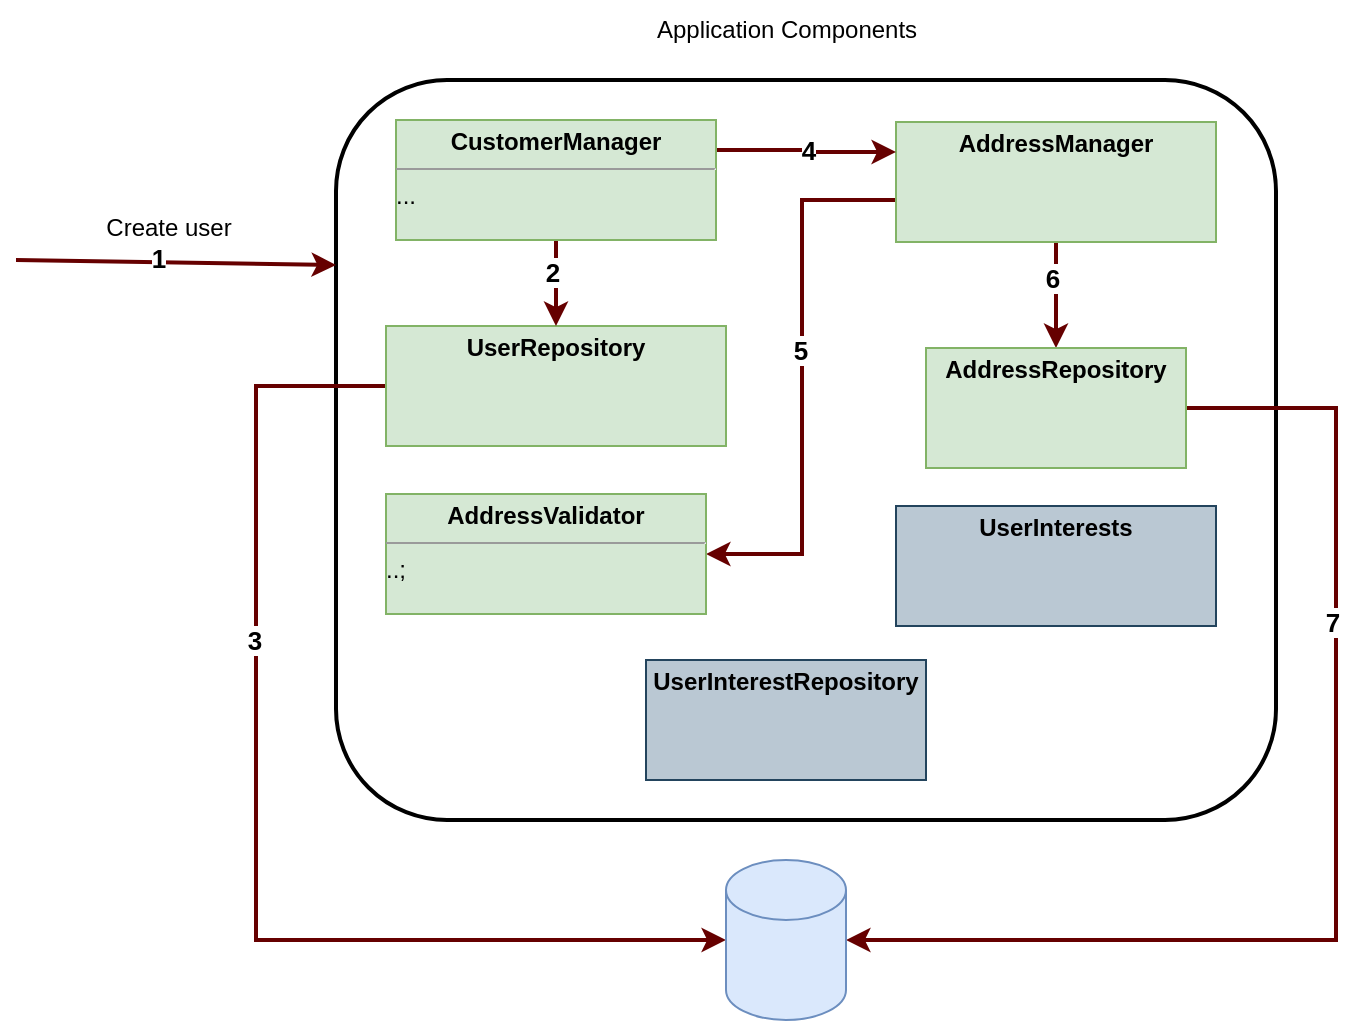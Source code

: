 <mxfile version="21.6.8" type="device">
  <diagram name="Page-1" id="4Bgoo3D6VYdwiwDV1hbo">
    <mxGraphModel dx="954" dy="619" grid="1" gridSize="10" guides="1" tooltips="1" connect="1" arrows="1" fold="1" page="1" pageScale="1" pageWidth="827" pageHeight="1169" math="0" shadow="0">
      <root>
        <mxCell id="0" />
        <mxCell id="1" parent="0" />
        <mxCell id="Cp0hF8P1XbObhAQc_Zf8-23" value="" style="rounded=1;whiteSpace=wrap;html=1;strokeWidth=2;" parent="1" vertex="1">
          <mxGeometry x="220" y="100" width="470" height="370" as="geometry" />
        </mxCell>
        <mxCell id="avfFTuaBObW6_8dbNeOo-6" style="edgeStyle=orthogonalEdgeStyle;rounded=0;orthogonalLoop=1;jettySize=auto;html=1;fontStyle=1;strokeWidth=2;strokeColor=#660000;fontSize=11;" edge="1" parent="1" source="Cp0hF8P1XbObhAQc_Zf8-28" target="Cp0hF8P1XbObhAQc_Zf8-37">
          <mxGeometry relative="1" as="geometry" />
        </mxCell>
        <mxCell id="avfFTuaBObW6_8dbNeOo-14" value="6" style="edgeLabel;html=1;align=center;verticalAlign=middle;resizable=0;points=[];fontSize=13;fontStyle=1" vertex="1" connectable="0" parent="avfFTuaBObW6_8dbNeOo-6">
          <mxGeometry x="-0.686" y="1" relative="1" as="geometry">
            <mxPoint x="-3" y="9" as="offset" />
          </mxGeometry>
        </mxCell>
        <mxCell id="avfFTuaBObW6_8dbNeOo-8" style="edgeStyle=orthogonalEdgeStyle;rounded=0;orthogonalLoop=1;jettySize=auto;html=1;entryX=1;entryY=0.5;entryDx=0;entryDy=0;fontStyle=1;strokeWidth=2;strokeColor=#660000;fontSize=11;" edge="1" parent="1" source="Cp0hF8P1XbObhAQc_Zf8-28" target="Cp0hF8P1XbObhAQc_Zf8-29">
          <mxGeometry relative="1" as="geometry">
            <Array as="points">
              <mxPoint x="453" y="160" />
              <mxPoint x="453" y="337" />
            </Array>
          </mxGeometry>
        </mxCell>
        <mxCell id="avfFTuaBObW6_8dbNeOo-16" value="5" style="edgeLabel;html=1;align=center;verticalAlign=middle;resizable=0;points=[];fontSize=13;fontStyle=1" vertex="1" connectable="0" parent="avfFTuaBObW6_8dbNeOo-8">
          <mxGeometry x="-0.102" y="1" relative="1" as="geometry">
            <mxPoint x="-2" as="offset" />
          </mxGeometry>
        </mxCell>
        <mxCell id="Cp0hF8P1XbObhAQc_Zf8-28" value="&lt;p style=&quot;margin:0px;margin-top:4px;text-align:center;&quot;&gt;&lt;b&gt;AddressManager&lt;/b&gt;&lt;/p&gt;" style="verticalAlign=top;align=left;overflow=fill;fontSize=12;fontFamily=Helvetica;html=1;whiteSpace=wrap;fillColor=#d5e8d4;strokeColor=#82b366;" parent="1" vertex="1">
          <mxGeometry x="500" y="121" width="160" height="60" as="geometry" />
        </mxCell>
        <mxCell id="Cp0hF8P1XbObhAQc_Zf8-29" value="&lt;p style=&quot;margin:0px;margin-top:4px;text-align:center;&quot;&gt;&lt;b&gt;AddressValidator&lt;/b&gt;&lt;/p&gt;&lt;hr size=&quot;1&quot;&gt;&lt;div style=&quot;height:2px;&quot;&gt;..;&lt;/div&gt;" style="verticalAlign=top;align=left;overflow=fill;fontSize=12;fontFamily=Helvetica;html=1;whiteSpace=wrap;fillColor=#d5e8d4;strokeColor=#82b366;" parent="1" vertex="1">
          <mxGeometry x="245" y="307" width="160" height="60" as="geometry" />
        </mxCell>
        <mxCell id="Cp0hF8P1XbObhAQc_Zf8-34" value="Application Components" style="text;html=1;align=center;verticalAlign=middle;resizable=0;points=[];autosize=1;strokeColor=none;fillColor=none;" parent="1" vertex="1">
          <mxGeometry x="370" y="60" width="150" height="30" as="geometry" />
        </mxCell>
        <mxCell id="avfFTuaBObW6_8dbNeOo-5" style="edgeStyle=orthogonalEdgeStyle;rounded=0;orthogonalLoop=1;jettySize=auto;html=1;fontStyle=1;strokeWidth=2;strokeColor=#660000;fontSize=11;" edge="1" parent="1" source="Cp0hF8P1XbObhAQc_Zf8-36" target="avfFTuaBObW6_8dbNeOo-3">
          <mxGeometry relative="1" as="geometry">
            <Array as="points">
              <mxPoint x="180" y="253" />
              <mxPoint x="180" y="530" />
            </Array>
          </mxGeometry>
        </mxCell>
        <mxCell id="avfFTuaBObW6_8dbNeOo-11" value="3" style="edgeLabel;html=1;align=center;verticalAlign=middle;resizable=0;points=[];fontSize=13;fontStyle=1" vertex="1" connectable="0" parent="avfFTuaBObW6_8dbNeOo-5">
          <mxGeometry x="-0.337" y="1" relative="1" as="geometry">
            <mxPoint x="-2" as="offset" />
          </mxGeometry>
        </mxCell>
        <mxCell id="Cp0hF8P1XbObhAQc_Zf8-36" value="&lt;p style=&quot;margin:0px;margin-top:4px;text-align:center;&quot;&gt;&lt;b&gt;UserRepository&lt;/b&gt;&lt;/p&gt;" style="verticalAlign=top;align=left;overflow=fill;fontSize=12;fontFamily=Helvetica;html=1;whiteSpace=wrap;fillColor=#d5e8d4;strokeColor=#82b366;" parent="1" vertex="1">
          <mxGeometry x="245" y="223" width="170" height="60" as="geometry" />
        </mxCell>
        <mxCell id="avfFTuaBObW6_8dbNeOo-7" style="edgeStyle=orthogonalEdgeStyle;rounded=0;orthogonalLoop=1;jettySize=auto;html=1;fontStyle=1;strokeWidth=2;strokeColor=#660000;fontSize=11;" edge="1" parent="1" source="Cp0hF8P1XbObhAQc_Zf8-37" target="avfFTuaBObW6_8dbNeOo-3">
          <mxGeometry relative="1" as="geometry">
            <Array as="points">
              <mxPoint x="720" y="264" />
              <mxPoint x="720" y="530" />
            </Array>
          </mxGeometry>
        </mxCell>
        <mxCell id="avfFTuaBObW6_8dbNeOo-15" value="7" style="edgeLabel;html=1;align=center;verticalAlign=middle;resizable=0;points=[];fontSize=13;fontStyle=1" vertex="1" connectable="0" parent="avfFTuaBObW6_8dbNeOo-7">
          <mxGeometry x="-0.259" y="-1" relative="1" as="geometry">
            <mxPoint x="-1" y="-35" as="offset" />
          </mxGeometry>
        </mxCell>
        <mxCell id="Cp0hF8P1XbObhAQc_Zf8-37" value="&lt;p style=&quot;margin:0px;margin-top:4px;text-align:center;&quot;&gt;&lt;b&gt;AddressRepository&lt;/b&gt;&lt;/p&gt;" style="verticalAlign=top;align=left;overflow=fill;fontSize=12;fontFamily=Helvetica;html=1;whiteSpace=wrap;fillColor=#d5e8d4;strokeColor=#82b366;" parent="1" vertex="1">
          <mxGeometry x="515" y="234" width="130" height="60" as="geometry" />
        </mxCell>
        <mxCell id="avfFTuaBObW6_8dbNeOo-4" style="edgeStyle=orthogonalEdgeStyle;rounded=0;orthogonalLoop=1;jettySize=auto;html=1;exitX=0.5;exitY=1;exitDx=0;exitDy=0;fontStyle=1;strokeWidth=2;strokeColor=#660000;fontSize=11;" edge="1" parent="1" source="WDYi7oCFt3PgykhrvLu6-1" target="Cp0hF8P1XbObhAQc_Zf8-36">
          <mxGeometry relative="1" as="geometry" />
        </mxCell>
        <mxCell id="avfFTuaBObW6_8dbNeOo-10" value="2" style="edgeLabel;html=1;align=center;verticalAlign=middle;resizable=0;points=[];fontSize=13;fontStyle=1" vertex="1" connectable="0" parent="avfFTuaBObW6_8dbNeOo-4">
          <mxGeometry x="-0.256" relative="1" as="geometry">
            <mxPoint x="-2" as="offset" />
          </mxGeometry>
        </mxCell>
        <mxCell id="avfFTuaBObW6_8dbNeOo-12" style="edgeStyle=orthogonalEdgeStyle;rounded=0;orthogonalLoop=1;jettySize=auto;html=1;entryX=0;entryY=0.25;entryDx=0;entryDy=0;fontStyle=1;strokeWidth=2;strokeColor=#660000;fontSize=11;exitX=1;exitY=0.25;exitDx=0;exitDy=0;" edge="1" parent="1" source="WDYi7oCFt3PgykhrvLu6-1" target="Cp0hF8P1XbObhAQc_Zf8-28">
          <mxGeometry relative="1" as="geometry" />
        </mxCell>
        <mxCell id="avfFTuaBObW6_8dbNeOo-13" value="4" style="edgeLabel;html=1;align=center;verticalAlign=middle;resizable=0;points=[];fontSize=13;fontStyle=1" vertex="1" connectable="0" parent="avfFTuaBObW6_8dbNeOo-12">
          <mxGeometry x="0.022" relative="1" as="geometry">
            <mxPoint y="-1" as="offset" />
          </mxGeometry>
        </mxCell>
        <mxCell id="WDYi7oCFt3PgykhrvLu6-1" value="&lt;p style=&quot;margin:0px;margin-top:4px;text-align:center;&quot;&gt;&lt;b&gt;CustomerManager&lt;/b&gt;&lt;/p&gt;&lt;hr size=&quot;1&quot;&gt;&lt;div style=&quot;height:2px;&quot;&gt;...&lt;/div&gt;" style="verticalAlign=top;align=left;overflow=fill;fontSize=12;fontFamily=Helvetica;html=1;whiteSpace=wrap;fillColor=#d5e8d4;strokeColor=#82b366;" parent="1" vertex="1">
          <mxGeometry x="250" y="120" width="160" height="60" as="geometry" />
        </mxCell>
        <mxCell id="WDYi7oCFt3PgykhrvLu6-3" value="&lt;p style=&quot;margin:0px;margin-top:4px;text-align:center;&quot;&gt;&lt;b&gt;UserInterests&lt;/b&gt;&lt;/p&gt;" style="verticalAlign=top;align=left;overflow=fill;fontSize=12;fontFamily=Helvetica;html=1;whiteSpace=wrap;fillColor=#bac8d3;strokeColor=#23445d;" parent="1" vertex="1">
          <mxGeometry x="500" y="313" width="160" height="60" as="geometry" />
        </mxCell>
        <mxCell id="WDYi7oCFt3PgykhrvLu6-4" value="&lt;p style=&quot;margin:0px;margin-top:4px;text-align:center;&quot;&gt;&lt;b&gt;UserInterestRepository&lt;/b&gt;&lt;/p&gt;" style="verticalAlign=top;align=left;overflow=fill;fontSize=12;fontFamily=Helvetica;html=1;whiteSpace=wrap;fillColor=#bac8d3;strokeColor=#23445d;" parent="1" vertex="1">
          <mxGeometry x="375" y="390" width="140" height="60" as="geometry" />
        </mxCell>
        <mxCell id="avfFTuaBObW6_8dbNeOo-1" value="" style="endArrow=classic;html=1;rounded=0;fontStyle=1;strokeWidth=2;strokeColor=#660000;fontSize=11;entryX=0;entryY=0.25;entryDx=0;entryDy=0;" edge="1" parent="1" target="Cp0hF8P1XbObhAQc_Zf8-23">
          <mxGeometry width="50" height="50" relative="1" as="geometry">
            <mxPoint x="60" y="190" as="sourcePoint" />
            <mxPoint x="110" y="150" as="targetPoint" />
          </mxGeometry>
        </mxCell>
        <mxCell id="avfFTuaBObW6_8dbNeOo-9" value="1" style="edgeLabel;html=1;align=center;verticalAlign=middle;resizable=0;points=[];fontSize=13;fontStyle=1" vertex="1" connectable="0" parent="avfFTuaBObW6_8dbNeOo-1">
          <mxGeometry x="-0.12" relative="1" as="geometry">
            <mxPoint y="-2" as="offset" />
          </mxGeometry>
        </mxCell>
        <mxCell id="avfFTuaBObW6_8dbNeOo-2" value="Create user" style="text;html=1;align=center;verticalAlign=middle;resizable=0;points=[];autosize=1;strokeColor=none;fillColor=none;" vertex="1" parent="1">
          <mxGeometry x="91" y="159" width="90" height="30" as="geometry" />
        </mxCell>
        <mxCell id="avfFTuaBObW6_8dbNeOo-3" value="" style="shape=cylinder3;whiteSpace=wrap;html=1;boundedLbl=1;backgroundOutline=1;size=15;fillColor=#dae8fc;strokeColor=#6c8ebf;" vertex="1" parent="1">
          <mxGeometry x="415" y="490" width="60" height="80" as="geometry" />
        </mxCell>
      </root>
    </mxGraphModel>
  </diagram>
</mxfile>
